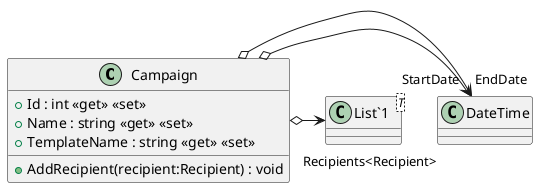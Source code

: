@startuml
class Campaign {
    + Id : int <<get>> <<set>>
    + Name : string <<get>> <<set>>
    + TemplateName : string <<get>> <<set>>
    + AddRecipient(recipient:Recipient) : void
}
class "List`1"<T> {
}
Campaign o-> "StartDate" DateTime
Campaign o-> "EndDate" DateTime
Campaign o-> "Recipients<Recipient>" "List`1"
@enduml
